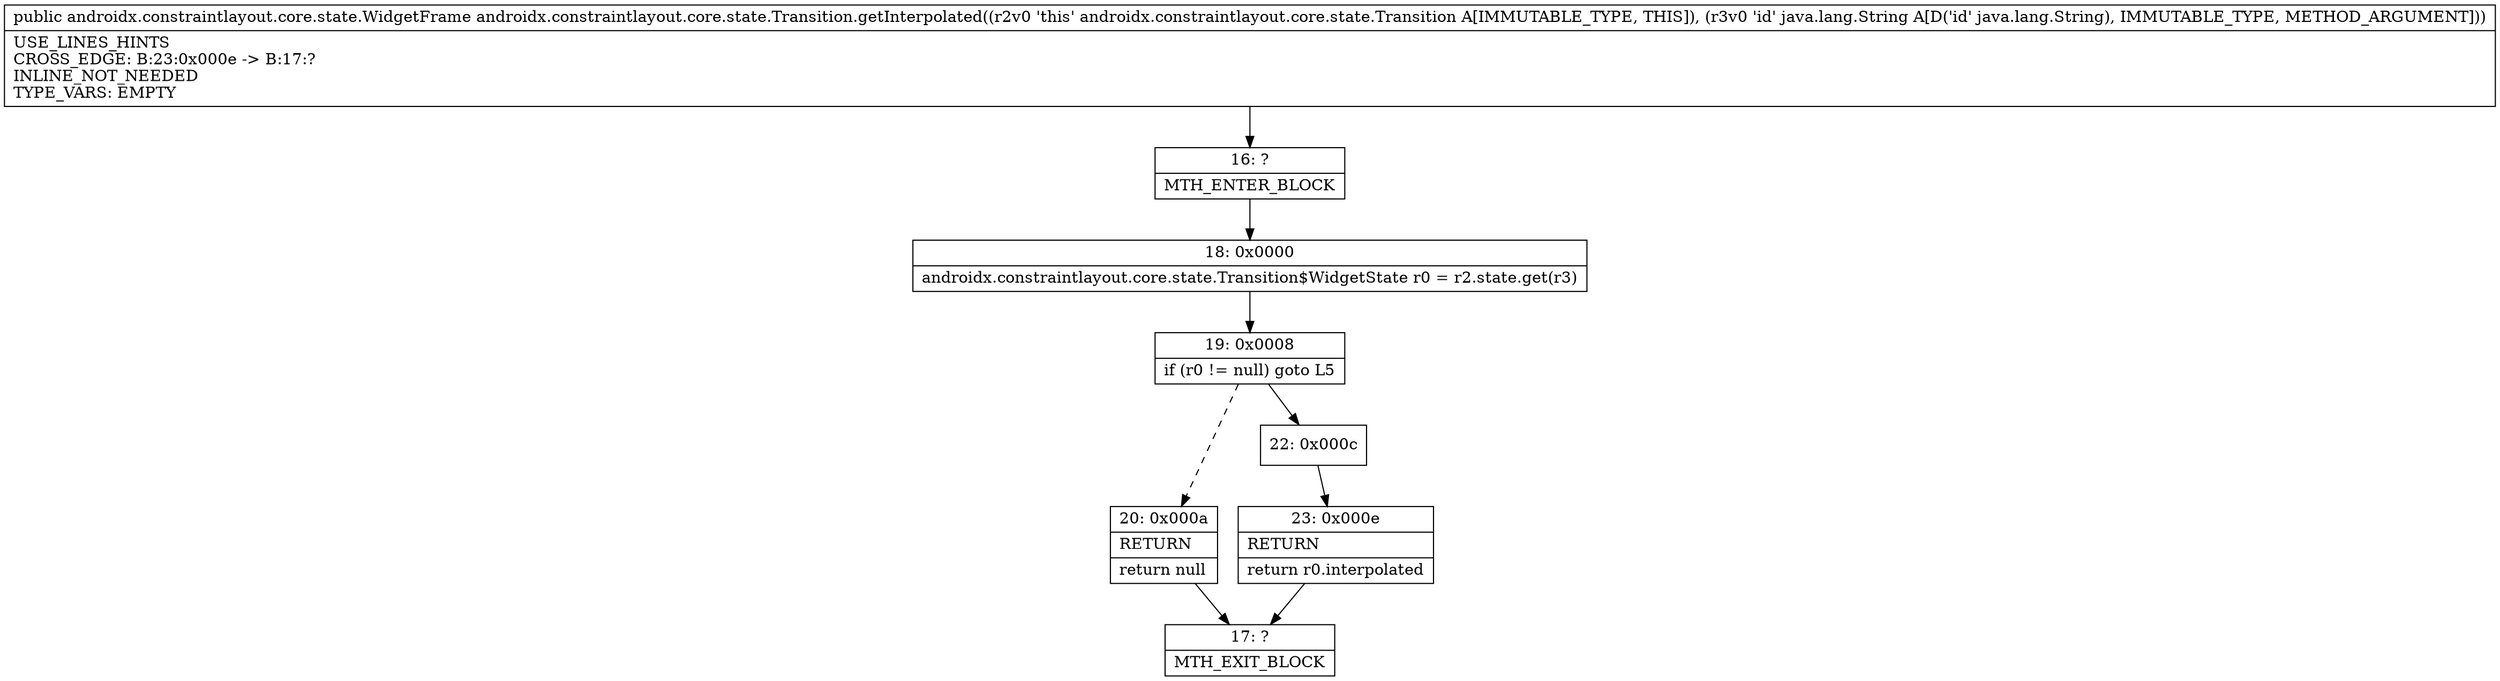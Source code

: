digraph "CFG forandroidx.constraintlayout.core.state.Transition.getInterpolated(Ljava\/lang\/String;)Landroidx\/constraintlayout\/core\/state\/WidgetFrame;" {
Node_16 [shape=record,label="{16\:\ ?|MTH_ENTER_BLOCK\l}"];
Node_18 [shape=record,label="{18\:\ 0x0000|androidx.constraintlayout.core.state.Transition$WidgetState r0 = r2.state.get(r3)\l}"];
Node_19 [shape=record,label="{19\:\ 0x0008|if (r0 != null) goto L5\l}"];
Node_20 [shape=record,label="{20\:\ 0x000a|RETURN\l|return null\l}"];
Node_17 [shape=record,label="{17\:\ ?|MTH_EXIT_BLOCK\l}"];
Node_22 [shape=record,label="{22\:\ 0x000c}"];
Node_23 [shape=record,label="{23\:\ 0x000e|RETURN\l|return r0.interpolated\l}"];
MethodNode[shape=record,label="{public androidx.constraintlayout.core.state.WidgetFrame androidx.constraintlayout.core.state.Transition.getInterpolated((r2v0 'this' androidx.constraintlayout.core.state.Transition A[IMMUTABLE_TYPE, THIS]), (r3v0 'id' java.lang.String A[D('id' java.lang.String), IMMUTABLE_TYPE, METHOD_ARGUMENT]))  | USE_LINES_HINTS\lCROSS_EDGE: B:23:0x000e \-\> B:17:?\lINLINE_NOT_NEEDED\lTYPE_VARS: EMPTY\l}"];
MethodNode -> Node_16;Node_16 -> Node_18;
Node_18 -> Node_19;
Node_19 -> Node_20[style=dashed];
Node_19 -> Node_22;
Node_20 -> Node_17;
Node_22 -> Node_23;
Node_23 -> Node_17;
}

